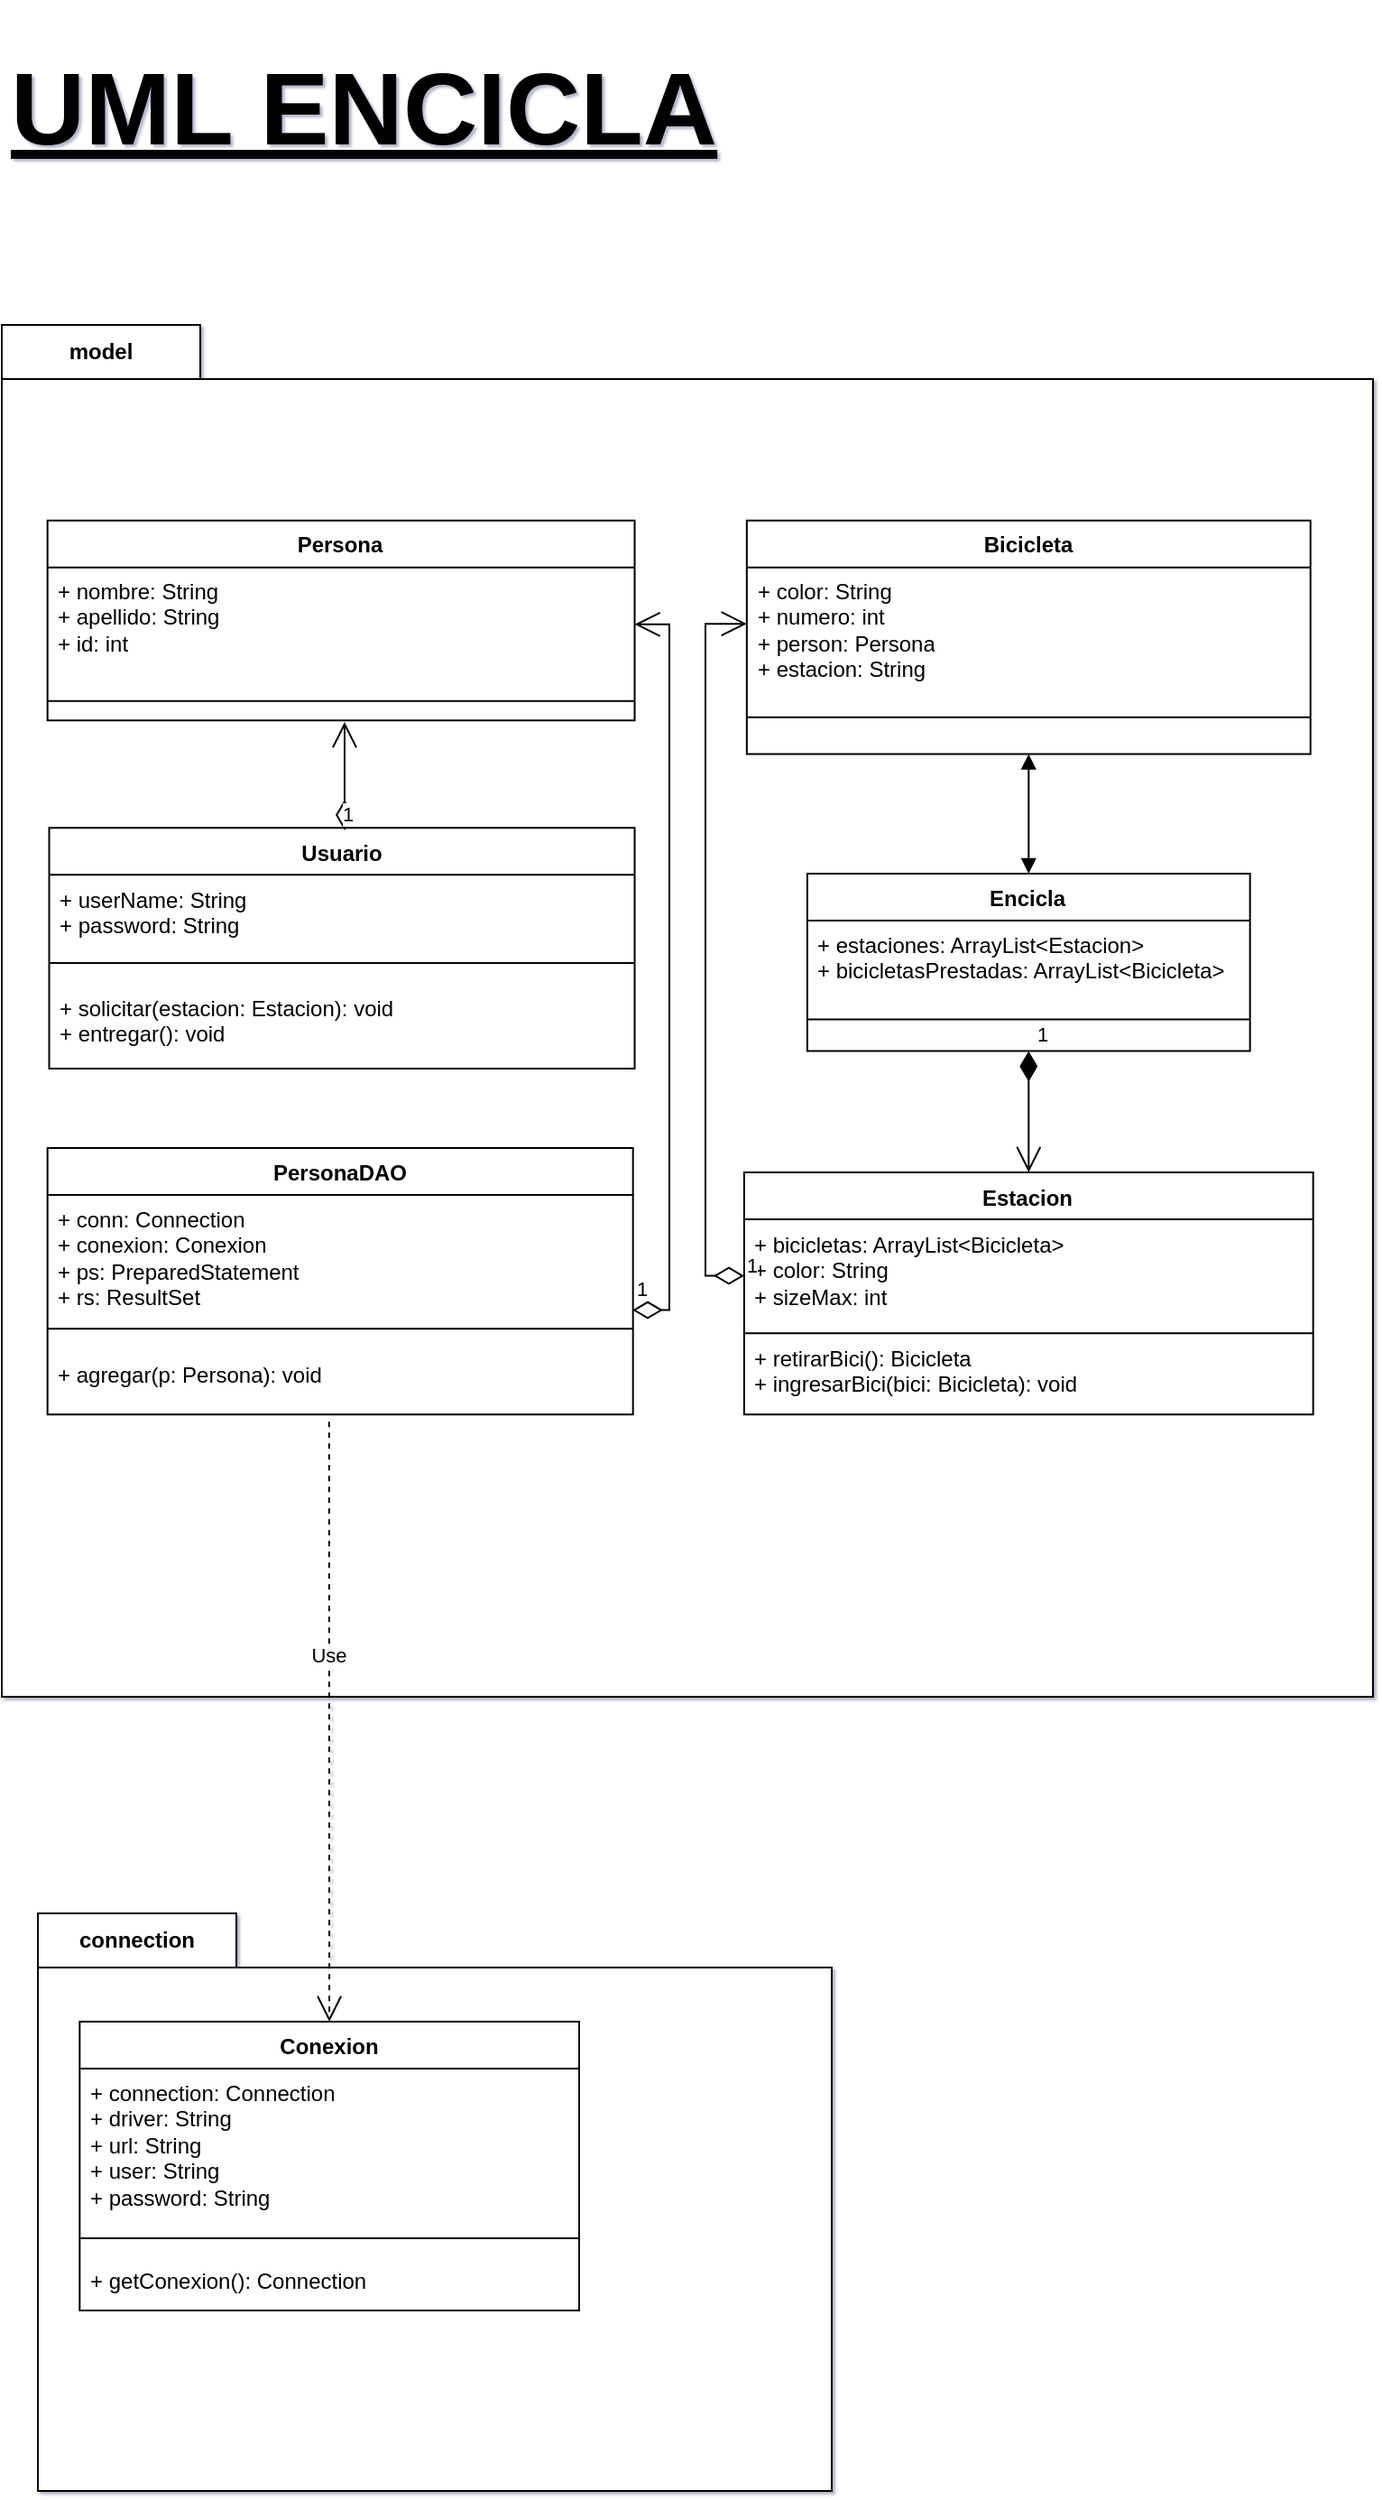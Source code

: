 <mxfile version="22.1.0" type="google">
  <diagram name="Page-1" id="aSw6CRfnth_9dTK2ML9k">
    <mxGraphModel grid="1" page="1" gridSize="10" guides="1" tooltips="1" connect="1" arrows="1" fold="1" pageScale="1" pageWidth="850" pageHeight="1100" background="none" math="0" shadow="1">
      <root>
        <mxCell id="0" />
        <mxCell id="1" parent="0" />
        <mxCell id="FHJ-xWKWwFIynptRIadB-1" value="model" style="shape=folder;fontStyle=1;tabWidth=110;tabHeight=30;tabPosition=left;html=1;boundedLbl=1;labelInHeader=1;container=1;collapsible=0;whiteSpace=wrap;" vertex="1" parent="1">
          <mxGeometry x="40" y="250" width="760" height="760" as="geometry" />
        </mxCell>
        <mxCell id="FHJ-xWKWwFIynptRIadB-2" value="" style="html=1;strokeColor=none;resizeWidth=1;resizeHeight=1;fillColor=none;part=1;connectable=0;allowArrows=0;deletable=0;whiteSpace=wrap;" vertex="1" parent="FHJ-xWKWwFIynptRIadB-1">
          <mxGeometry width="760" height="610" relative="1" as="geometry">
            <mxPoint y="30" as="offset" />
          </mxGeometry>
        </mxCell>
        <mxCell id="FHJ-xWKWwFIynptRIadB-7" value="Persona" style="swimlane;fontStyle=1;align=center;verticalAlign=top;childLayout=stackLayout;horizontal=1;startSize=26;horizontalStack=0;resizeParent=1;resizeParentMax=0;resizeLast=0;collapsible=1;marginBottom=0;whiteSpace=wrap;html=1;" vertex="1" parent="FHJ-xWKWwFIynptRIadB-1">
          <mxGeometry x="25.33" y="108.36" width="325.44" height="110.812" as="geometry" />
        </mxCell>
        <mxCell id="FHJ-xWKWwFIynptRIadB-8" value="  + nombre: String&lt;br/&gt;  + apellido: String&lt;br/&gt;  + id: int" style="text;strokeColor=none;fillColor=none;align=left;verticalAlign=top;spacingLeft=4;spacingRight=4;overflow=hidden;rotatable=0;points=[[0,0.5],[1,0.5]];portConstraint=eastwest;whiteSpace=wrap;html=1;" vertex="1" parent="FHJ-xWKWwFIynptRIadB-7">
          <mxGeometry y="26" width="325.44" height="63.138" as="geometry" />
        </mxCell>
        <mxCell id="FHJ-xWKWwFIynptRIadB-9" value="" style="line;strokeWidth=1;fillColor=none;align=left;verticalAlign=middle;spacingTop=-1;spacingLeft=3;spacingRight=3;rotatable=0;labelPosition=right;points=[];portConstraint=eastwest;strokeColor=inherit;" vertex="1" parent="FHJ-xWKWwFIynptRIadB-7">
          <mxGeometry y="89.138" width="325.44" height="21.674" as="geometry" />
        </mxCell>
        <mxCell id="WG7rfjH3xpQguQXPMPCp-1" value="Bicicleta" style="swimlane;fontStyle=1;align=center;verticalAlign=top;childLayout=stackLayout;horizontal=1;startSize=26;horizontalStack=0;resizeParent=1;resizeParentMax=0;resizeLast=0;collapsible=1;marginBottom=0;whiteSpace=wrap;html=1;" vertex="1" parent="FHJ-xWKWwFIynptRIadB-1">
          <mxGeometry x="412.93" y="108.368" width="312.44" height="129.411" as="geometry" />
        </mxCell>
        <mxCell id="WG7rfjH3xpQguQXPMPCp-2" value="  + color: String&lt;br&gt;  + numero: int&lt;br&gt;  + person: Persona&lt;br&gt;  + estacion: String" style="text;strokeColor=none;fillColor=none;align=left;verticalAlign=top;spacingLeft=4;spacingRight=4;overflow=hidden;rotatable=0;points=[[0,0.5],[1,0.5]];portConstraint=eastwest;whiteSpace=wrap;html=1;" vertex="1" parent="WG7rfjH3xpQguQXPMPCp-1">
          <mxGeometry y="26" width="312.44" height="62.489" as="geometry" />
        </mxCell>
        <mxCell id="WG7rfjH3xpQguQXPMPCp-3" value="" style="line;strokeWidth=1;fillColor=none;align=left;verticalAlign=middle;spacingTop=-1;spacingLeft=3;spacingRight=3;rotatable=0;labelPosition=right;points=[];portConstraint=eastwest;strokeColor=inherit;" vertex="1" parent="WG7rfjH3xpQguQXPMPCp-1">
          <mxGeometry y="88.489" width="312.44" height="40.922" as="geometry" />
        </mxCell>
        <mxCell id="OU6Ibaa9niQrD55uONXA-4" value="Estacion" style="swimlane;fontStyle=1;align=center;verticalAlign=top;childLayout=stackLayout;horizontal=1;startSize=26;horizontalStack=0;resizeParent=1;resizeParentMax=0;resizeLast=0;collapsible=1;marginBottom=0;whiteSpace=wrap;html=1;" vertex="1" parent="FHJ-xWKWwFIynptRIadB-1">
          <mxGeometry x="411.47" y="469.511" width="315.37" height="134.093" as="geometry" />
        </mxCell>
        <mxCell id="OU6Ibaa9niQrD55uONXA-5" value="  + bicicletas: ArrayList&amp;lt;Bicicleta&amp;gt;&lt;br/&gt;  + color: String&lt;br/&gt;  + sizeMax: int" style="text;strokeColor=none;fillColor=none;align=left;verticalAlign=top;spacingLeft=4;spacingRight=4;overflow=hidden;rotatable=0;points=[[0,0.5],[1,0.5]];portConstraint=eastwest;whiteSpace=wrap;html=1;" vertex="1" parent="OU6Ibaa9niQrD55uONXA-4">
          <mxGeometry y="26" width="315.37" height="62.489" as="geometry" />
        </mxCell>
        <mxCell id="OU6Ibaa9niQrD55uONXA-6" value="" style="line;strokeWidth=1;fillColor=none;align=left;verticalAlign=middle;spacingTop=-1;spacingLeft=3;spacingRight=3;rotatable=0;labelPosition=right;points=[];portConstraint=eastwest;strokeColor=inherit;" vertex="1" parent="OU6Ibaa9niQrD55uONXA-4">
          <mxGeometry y="88.489" width="315.37" height="1.169" as="geometry" />
        </mxCell>
        <mxCell id="OU6Ibaa9niQrD55uONXA-7" value="  + retirarBici(): Bicicleta&lt;br/&gt;  + ingresarBici(bici: Bicicleta): void" style="text;strokeColor=none;fillColor=none;align=left;verticalAlign=top;spacingLeft=4;spacingRight=4;overflow=hidden;rotatable=0;points=[[0,0.5],[1,0.5]];portConstraint=eastwest;whiteSpace=wrap;html=1;" vertex="1" parent="OU6Ibaa9niQrD55uONXA-4">
          <mxGeometry y="89.658" width="315.37" height="44.435" as="geometry" />
        </mxCell>
        <mxCell id="OU6Ibaa9niQrD55uONXA-8" value="PersonaDAO " style="swimlane;fontStyle=1;align=center;verticalAlign=top;childLayout=stackLayout;horizontal=1;startSize=26;horizontalStack=0;resizeParent=1;resizeParentMax=0;resizeLast=0;collapsible=1;marginBottom=0;whiteSpace=wrap;html=1;" vertex="1" parent="FHJ-xWKWwFIynptRIadB-1">
          <mxGeometry x="25.333" y="456" width="324.51" height="147.602" as="geometry" />
        </mxCell>
        <mxCell id="OU6Ibaa9niQrD55uONXA-9" value="  + conn: Connection&lt;br/&gt;  + conexion: Conexion&lt;br/&gt;  + ps: PreparedStatement&lt;br/&gt;  + rs: ResultSet" style="text;strokeColor=none;fillColor=none;align=left;verticalAlign=top;spacingLeft=4;spacingRight=4;overflow=hidden;rotatable=0;points=[[0,0.5],[1,0.5]];portConstraint=eastwest;whiteSpace=wrap;html=1;" vertex="1" parent="OU6Ibaa9niQrD55uONXA-8">
          <mxGeometry y="26" width="324.51" height="62.489" as="geometry" />
        </mxCell>
        <mxCell id="OU6Ibaa9niQrD55uONXA-10" value="" style="line;strokeWidth=1;fillColor=none;align=left;verticalAlign=middle;spacingTop=-1;spacingLeft=3;spacingRight=3;rotatable=0;labelPosition=right;points=[];portConstraint=eastwest;strokeColor=inherit;" vertex="1" parent="OU6Ibaa9niQrD55uONXA-8">
          <mxGeometry y="88.489" width="324.51" height="23.385" as="geometry" />
        </mxCell>
        <mxCell id="OU6Ibaa9niQrD55uONXA-11" value="  + agregar(p: Persona): void&lt;br/&gt;&lt;br/&gt;" style="text;strokeColor=none;fillColor=none;align=left;verticalAlign=top;spacingLeft=4;spacingRight=4;overflow=hidden;rotatable=0;points=[[0,0.5],[1,0.5]];portConstraint=eastwest;whiteSpace=wrap;html=1;" vertex="1" parent="OU6Ibaa9niQrD55uONXA-8">
          <mxGeometry y="111.874" width="324.51" height="35.728" as="geometry" />
        </mxCell>
        <mxCell id="OU6Ibaa9niQrD55uONXA-12" value="Usuario " style="swimlane;fontStyle=1;align=center;verticalAlign=top;childLayout=stackLayout;horizontal=1;startSize=26;horizontalStack=0;resizeParent=1;resizeParentMax=0;resizeLast=0;collapsible=1;marginBottom=0;whiteSpace=wrap;html=1;" vertex="1" parent="FHJ-xWKWwFIynptRIadB-1">
          <mxGeometry x="26.262" y="278.663" width="324.51" height="133.309" as="geometry" />
        </mxCell>
        <mxCell id="OU6Ibaa9niQrD55uONXA-22" value="1" style="endArrow=open;html=1;endSize=12;startArrow=diamondThin;startSize=14;startFill=0;edgeStyle=orthogonalEdgeStyle;align=left;verticalAlign=bottom;rounded=0;" edge="1" parent="OU6Ibaa9niQrD55uONXA-12">
          <mxGeometry x="-1" y="3" relative="1" as="geometry">
            <mxPoint x="163.738" y="1.337" as="sourcePoint" />
            <mxPoint x="163.738" y="-58.663" as="targetPoint" />
            <Array as="points">
              <mxPoint x="164" y="-29" />
              <mxPoint x="164" y="-59" />
            </Array>
          </mxGeometry>
        </mxCell>
        <mxCell id="OU6Ibaa9niQrD55uONXA-13" value="  + userName: String&lt;br/&gt;  + password: String" style="text;strokeColor=none;fillColor=none;align=left;verticalAlign=top;spacingLeft=4;spacingRight=4;overflow=hidden;rotatable=0;points=[[0,0.5],[1,0.5]];portConstraint=eastwest;whiteSpace=wrap;html=1;" vertex="1" parent="OU6Ibaa9niQrD55uONXA-12">
          <mxGeometry y="26" width="324.51" height="37.156" as="geometry" />
        </mxCell>
        <mxCell id="OU6Ibaa9niQrD55uONXA-14" value="" style="line;strokeWidth=1;fillColor=none;align=left;verticalAlign=middle;spacingTop=-1;spacingLeft=3;spacingRight=3;rotatable=0;labelPosition=right;points=[];portConstraint=eastwest;strokeColor=inherit;" vertex="1" parent="OU6Ibaa9niQrD55uONXA-12">
          <mxGeometry y="63.156" width="324.51" height="23.385" as="geometry" />
        </mxCell>
        <mxCell id="OU6Ibaa9niQrD55uONXA-15" value="  + solicitar(estacion: Estacion): void&lt;br/&gt;  + entregar(): void" style="text;strokeColor=none;fillColor=none;align=left;verticalAlign=top;spacingLeft=4;spacingRight=4;overflow=hidden;rotatable=0;points=[[0,0.5],[1,0.5]];portConstraint=eastwest;whiteSpace=wrap;html=1;" vertex="1" parent="OU6Ibaa9niQrD55uONXA-12">
          <mxGeometry y="86.54" width="324.51" height="46.769" as="geometry" />
        </mxCell>
        <mxCell id="OU6Ibaa9niQrD55uONXA-1" value="Encicla" style="swimlane;fontStyle=1;align=center;verticalAlign=top;childLayout=stackLayout;horizontal=1;startSize=26;horizontalStack=0;resizeParent=1;resizeParentMax=0;resizeLast=0;collapsible=1;marginBottom=0;whiteSpace=wrap;html=1;" vertex="1" parent="FHJ-xWKWwFIynptRIadB-1">
          <mxGeometry x="446.46" y="304" width="245.38" height="98.232" as="geometry" />
        </mxCell>
        <mxCell id="OU6Ibaa9niQrD55uONXA-2" value="  + estaciones: ArrayList&amp;lt;Estacion&amp;gt;&lt;br/&gt;  + bicicletasPrestadas: ArrayList&amp;lt;Bicicleta&amp;gt;" style="text;strokeColor=none;fillColor=none;align=left;verticalAlign=top;spacingLeft=4;spacingRight=4;overflow=hidden;rotatable=0;points=[[0,0.5],[1,0.5]];portConstraint=eastwest;whiteSpace=wrap;html=1;" vertex="1" parent="OU6Ibaa9niQrD55uONXA-1">
          <mxGeometry y="26" width="245.38" height="37.156" as="geometry" />
        </mxCell>
        <mxCell id="OU6Ibaa9niQrD55uONXA-3" value="" style="line;strokeWidth=1;fillColor=none;align=left;verticalAlign=middle;spacingTop=-1;spacingLeft=3;spacingRight=3;rotatable=0;labelPosition=right;points=[];portConstraint=eastwest;strokeColor=inherit;" vertex="1" parent="OU6Ibaa9niQrD55uONXA-1">
          <mxGeometry y="63.156" width="245.38" height="35.077" as="geometry" />
        </mxCell>
        <mxCell id="OU6Ibaa9niQrD55uONXA-23" value="1" style="endArrow=open;html=1;endSize=12;startArrow=diamondThin;startSize=14;startFill=1;edgeStyle=orthogonalEdgeStyle;align=left;verticalAlign=bottom;rounded=0;exitX=0.5;exitY=1;exitDx=0;exitDy=0;entryX=0.5;entryY=0;entryDx=0;entryDy=0;" edge="1" parent="FHJ-xWKWwFIynptRIadB-1" source="OU6Ibaa9niQrD55uONXA-1" target="OU6Ibaa9niQrD55uONXA-4">
          <mxGeometry x="-1" y="3" relative="1" as="geometry">
            <mxPoint x="400" y="280" as="sourcePoint" />
            <mxPoint x="560" y="280" as="targetPoint" />
          </mxGeometry>
        </mxCell>
        <mxCell id="OU6Ibaa9niQrD55uONXA-24" value="" style="endArrow=block;startArrow=block;endFill=1;startFill=1;html=1;rounded=0;exitX=0.5;exitY=0;exitDx=0;exitDy=0;entryX=0.5;entryY=1;entryDx=0;entryDy=0;" edge="1" parent="FHJ-xWKWwFIynptRIadB-1" source="OU6Ibaa9niQrD55uONXA-1" target="WG7rfjH3xpQguQXPMPCp-1">
          <mxGeometry width="160" relative="1" as="geometry">
            <mxPoint x="390" y="270" as="sourcePoint" />
            <mxPoint x="550" y="270" as="targetPoint" />
          </mxGeometry>
        </mxCell>
        <mxCell id="OU6Ibaa9niQrD55uONXA-25" value="1" style="endArrow=open;html=1;endSize=12;startArrow=diamondThin;startSize=14;startFill=0;edgeStyle=orthogonalEdgeStyle;align=left;verticalAlign=bottom;rounded=0;exitX=0;exitY=0.5;exitDx=0;exitDy=0;entryX=0;entryY=0.5;entryDx=0;entryDy=0;" edge="1" parent="FHJ-xWKWwFIynptRIadB-1" source="OU6Ibaa9niQrD55uONXA-5" target="WG7rfjH3xpQguQXPMPCp-2">
          <mxGeometry x="-1" y="3" relative="1" as="geometry">
            <mxPoint x="340" y="440" as="sourcePoint" />
            <mxPoint x="500" y="440" as="targetPoint" />
            <Array as="points">
              <mxPoint x="390" y="527" />
              <mxPoint x="390" y="166" />
            </Array>
          </mxGeometry>
        </mxCell>
        <mxCell id="OU6Ibaa9niQrD55uONXA-26" value="1" style="endArrow=open;html=1;endSize=12;startArrow=diamondThin;startSize=14;startFill=0;edgeStyle=orthogonalEdgeStyle;align=left;verticalAlign=bottom;rounded=0;entryX=1;entryY=0.5;entryDx=0;entryDy=0;exitX=0.999;exitY=1.021;exitDx=0;exitDy=0;exitPerimeter=0;" edge="1" parent="FHJ-xWKWwFIynptRIadB-1" source="OU6Ibaa9niQrD55uONXA-9" target="FHJ-xWKWwFIynptRIadB-8">
          <mxGeometry x="-1" y="3" relative="1" as="geometry">
            <mxPoint x="340" y="520" as="sourcePoint" />
            <mxPoint x="500" y="520" as="targetPoint" />
            <Array as="points">
              <mxPoint x="370" y="546" />
              <mxPoint x="370" y="166" />
            </Array>
          </mxGeometry>
        </mxCell>
        <mxCell id="OU6Ibaa9niQrD55uONXA-59" value="connection" style="shape=folder;fontStyle=1;tabWidth=110;tabHeight=30;tabPosition=left;html=1;boundedLbl=1;labelInHeader=1;container=1;collapsible=0;whiteSpace=wrap;" vertex="1" parent="1">
          <mxGeometry x="60" y="1130" width="440" height="320" as="geometry" />
        </mxCell>
        <mxCell id="OU6Ibaa9niQrD55uONXA-60" value="" style="html=1;strokeColor=none;resizeWidth=1;resizeHeight=1;fillColor=none;part=1;connectable=0;allowArrows=0;deletable=0;whiteSpace=wrap;" vertex="1" parent="OU6Ibaa9niQrD55uONXA-59">
          <mxGeometry width="440" height="117.895" relative="1" as="geometry">
            <mxPoint y="30" as="offset" />
          </mxGeometry>
        </mxCell>
        <mxCell id="OU6Ibaa9niQrD55uONXA-87" value="Conexion" style="swimlane;fontStyle=1;align=center;verticalAlign=top;childLayout=stackLayout;horizontal=1;startSize=26;horizontalStack=0;resizeParent=1;resizeParentMax=0;resizeLast=0;collapsible=1;marginBottom=0;whiteSpace=wrap;html=1;" vertex="1" parent="OU6Ibaa9niQrD55uONXA-59">
          <mxGeometry x="23.16" y="60.01" width="276.84" height="160" as="geometry" />
        </mxCell>
        <mxCell id="OU6Ibaa9niQrD55uONXA-88" value="  + connection: Connection&lt;br/&gt;  + driver: String&lt;br/&gt;  + url: String&lt;br/&gt;  + user: String&lt;br/&gt;  + password: String" style="text;strokeColor=none;fillColor=none;align=left;verticalAlign=top;spacingLeft=4;spacingRight=4;overflow=hidden;rotatable=0;points=[[0,0.5],[1,0.5]];portConstraint=eastwest;whiteSpace=wrap;html=1;" vertex="1" parent="OU6Ibaa9niQrD55uONXA-87">
          <mxGeometry y="26" width="276.84" height="84" as="geometry" />
        </mxCell>
        <mxCell id="OU6Ibaa9niQrD55uONXA-89" value="" style="line;strokeWidth=1;fillColor=none;align=left;verticalAlign=middle;spacingTop=-1;spacingLeft=3;spacingRight=3;rotatable=0;labelPosition=right;points=[];portConstraint=eastwest;strokeColor=inherit;" vertex="1" parent="OU6Ibaa9niQrD55uONXA-87">
          <mxGeometry y="110" width="276.84" height="20" as="geometry" />
        </mxCell>
        <mxCell id="OU6Ibaa9niQrD55uONXA-91" value="  + getConexion(): Connection" style="text;strokeColor=none;fillColor=none;align=left;verticalAlign=top;spacingLeft=4;spacingRight=4;overflow=hidden;rotatable=0;points=[[0,0.5],[1,0.5]];portConstraint=eastwest;whiteSpace=wrap;html=1;" vertex="1" parent="OU6Ibaa9niQrD55uONXA-87">
          <mxGeometry y="130" width="276.84" height="30" as="geometry" />
        </mxCell>
        <mxCell id="OU6Ibaa9niQrD55uONXA-90" value="Use" style="endArrow=open;endSize=12;dashed=1;html=1;rounded=0;exitX=0.481;exitY=1.114;exitDx=0;exitDy=0;exitPerimeter=0;" edge="1" parent="1" source="OU6Ibaa9niQrD55uONXA-11" target="OU6Ibaa9niQrD55uONXA-87">
          <mxGeometry x="-0.22" width="160" relative="1" as="geometry">
            <mxPoint x="220" y="730" as="sourcePoint" />
            <mxPoint x="380" y="730" as="targetPoint" />
            <mxPoint as="offset" />
          </mxGeometry>
        </mxCell>
        <mxCell id="OU6Ibaa9niQrD55uONXA-92" value="&lt;font style=&quot;font-size: 57px;&quot;&gt;&lt;u&gt;UML ENCICLA&lt;/u&gt;&lt;/font&gt;" style="text;align=left;fontStyle=1;verticalAlign=middle;spacingLeft=3;spacingRight=3;strokeColor=none;rotatable=0;points=[[0,0.5],[1,0.5]];portConstraint=eastwest;html=1;" vertex="1" parent="1">
          <mxGeometry x="40" y="70" width="420" height="120" as="geometry" />
        </mxCell>
      </root>
    </mxGraphModel>
  </diagram>
</mxfile>
